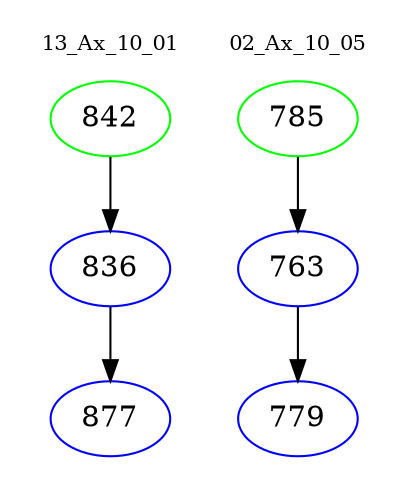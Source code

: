 digraph{
subgraph cluster_0 {
color = white
label = "13_Ax_10_01";
fontsize=10;
T0_842 [label="842", color="green"]
T0_842 -> T0_836 [color="black"]
T0_836 [label="836", color="blue"]
T0_836 -> T0_877 [color="black"]
T0_877 [label="877", color="blue"]
}
subgraph cluster_1 {
color = white
label = "02_Ax_10_05";
fontsize=10;
T1_785 [label="785", color="green"]
T1_785 -> T1_763 [color="black"]
T1_763 [label="763", color="blue"]
T1_763 -> T1_779 [color="black"]
T1_779 [label="779", color="blue"]
}
}
